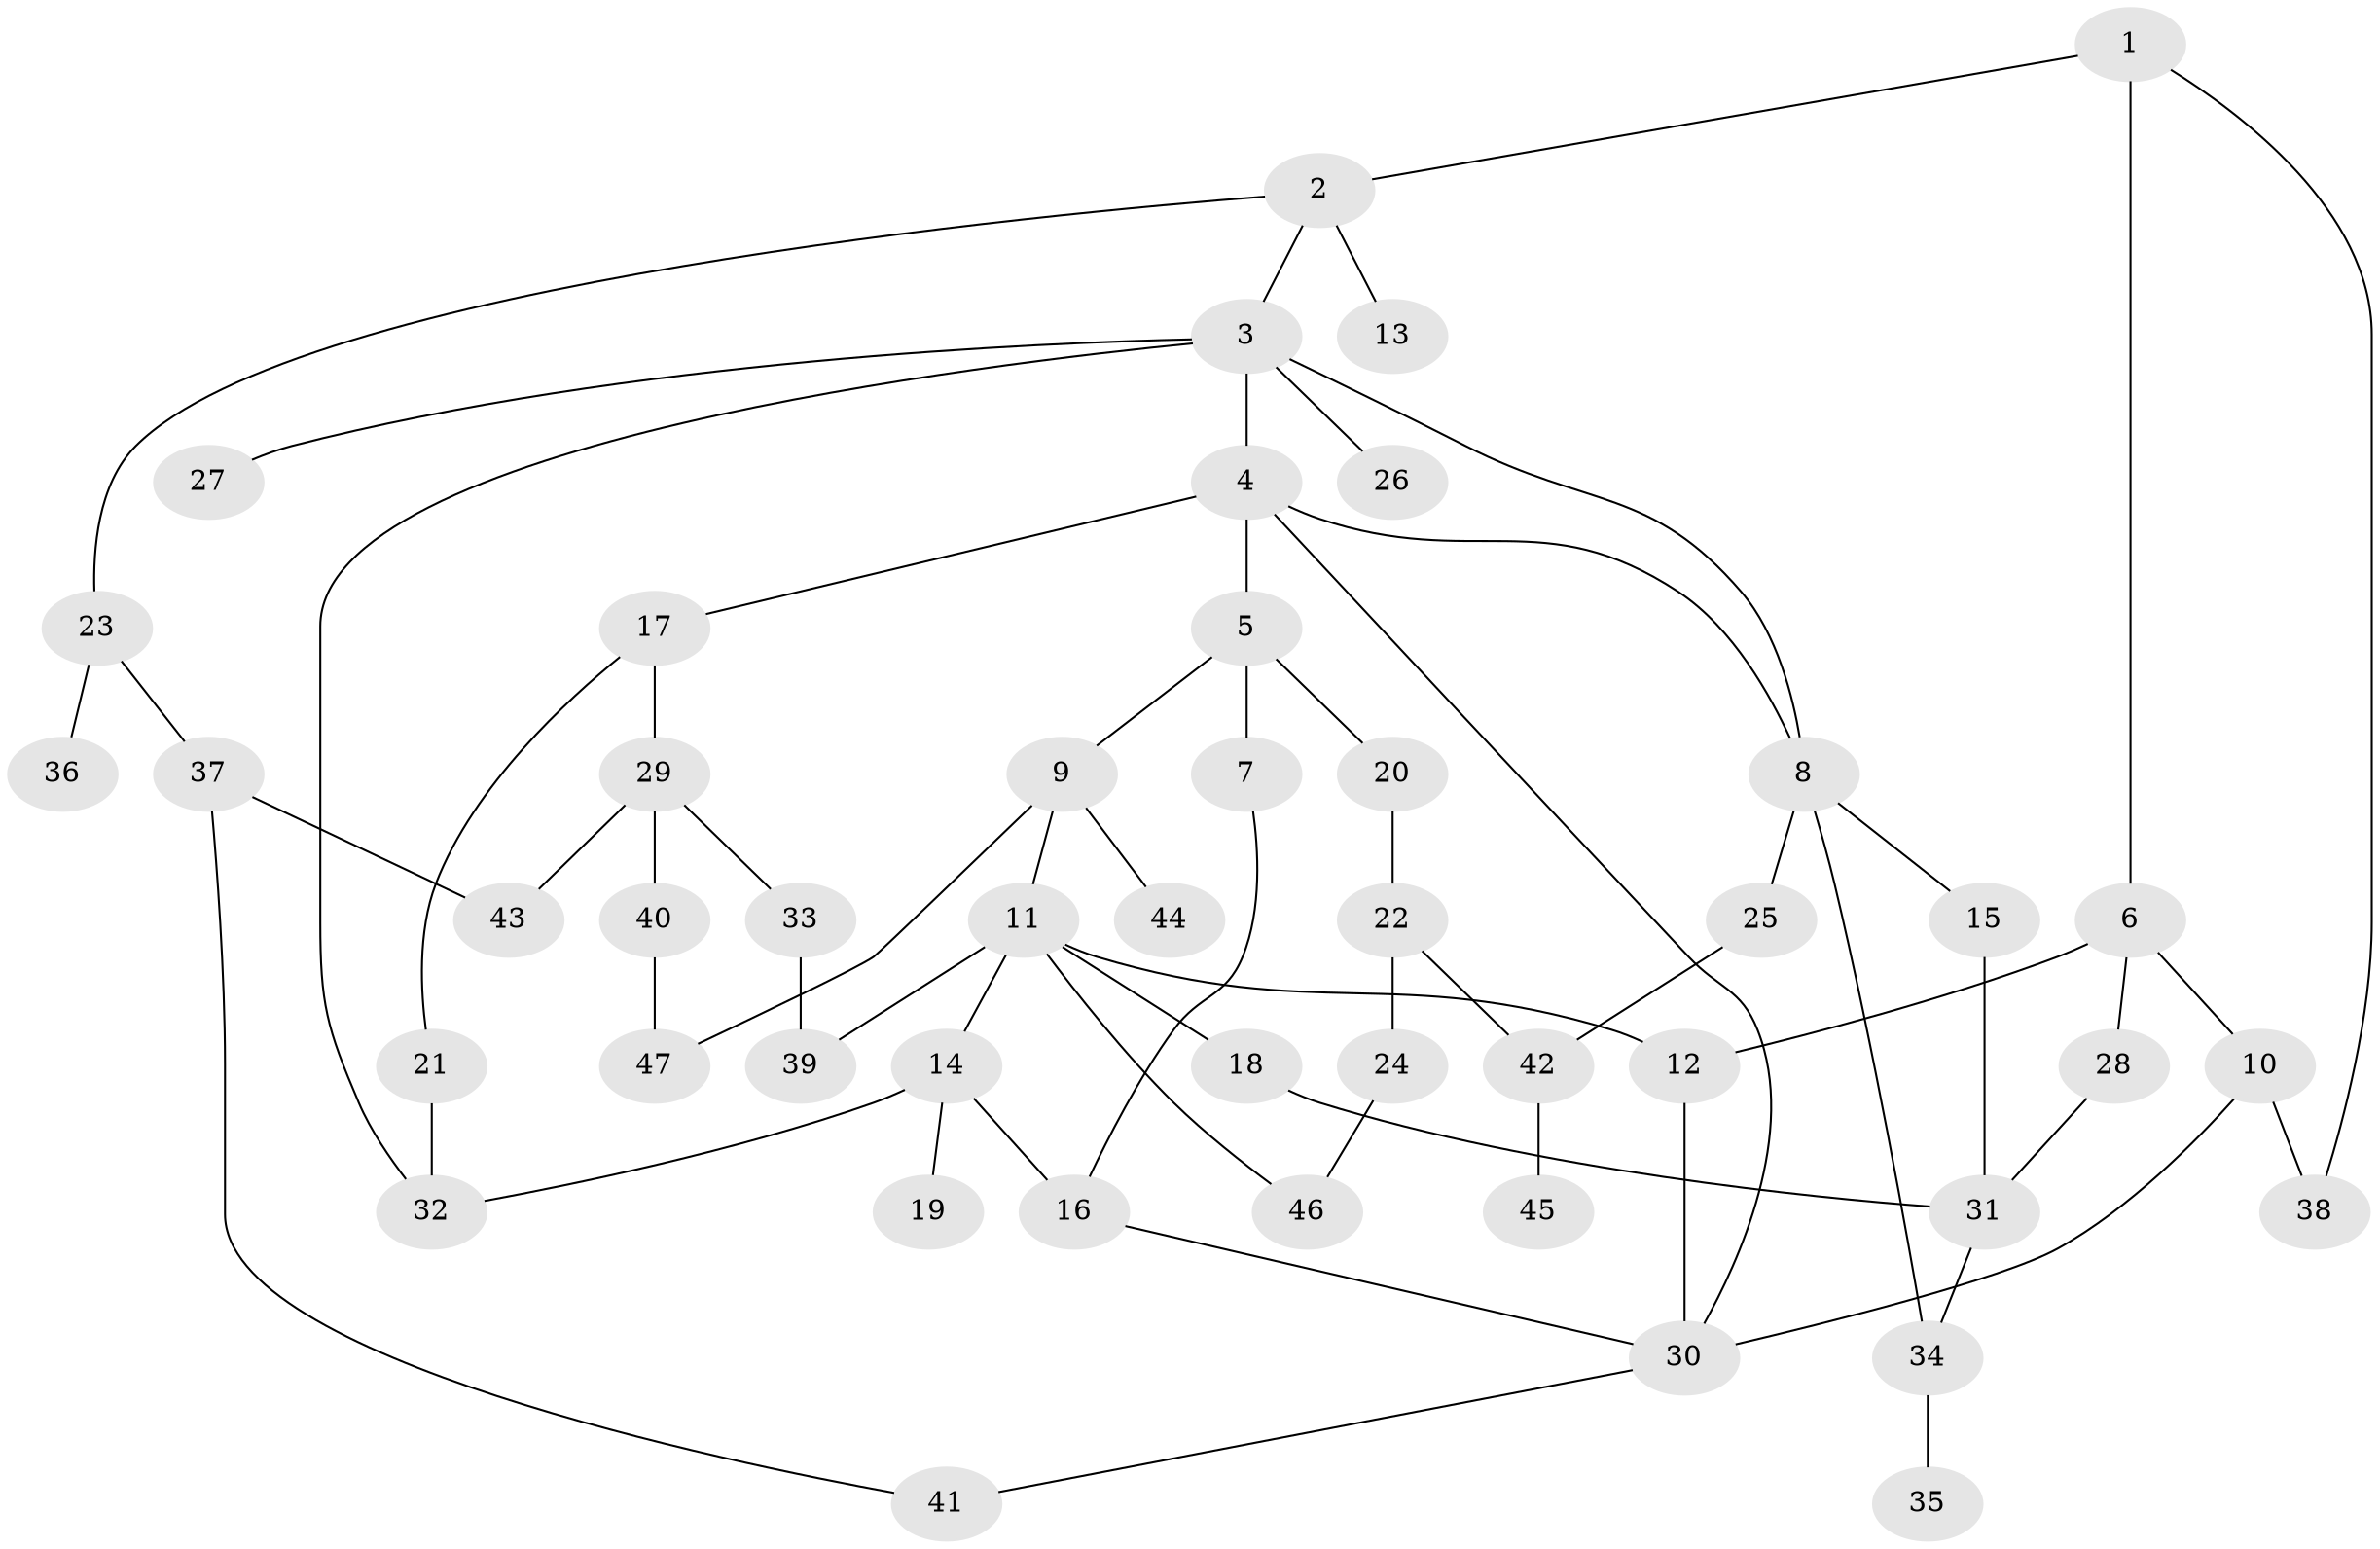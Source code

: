 // original degree distribution, {3: 0.2127659574468085, 4: 0.1276595744680851, 7: 0.02127659574468085, 5: 0.0425531914893617, 2: 0.26595744680851063, 1: 0.3191489361702128, 6: 0.010638297872340425}
// Generated by graph-tools (version 1.1) at 2025/34/03/09/25 02:34:12]
// undirected, 47 vertices, 64 edges
graph export_dot {
graph [start="1"]
  node [color=gray90,style=filled];
  1;
  2;
  3;
  4;
  5;
  6;
  7;
  8;
  9;
  10;
  11;
  12;
  13;
  14;
  15;
  16;
  17;
  18;
  19;
  20;
  21;
  22;
  23;
  24;
  25;
  26;
  27;
  28;
  29;
  30;
  31;
  32;
  33;
  34;
  35;
  36;
  37;
  38;
  39;
  40;
  41;
  42;
  43;
  44;
  45;
  46;
  47;
  1 -- 2 [weight=1.0];
  1 -- 6 [weight=1.0];
  1 -- 38 [weight=1.0];
  2 -- 3 [weight=1.0];
  2 -- 13 [weight=1.0];
  2 -- 23 [weight=1.0];
  3 -- 4 [weight=1.0];
  3 -- 8 [weight=1.0];
  3 -- 26 [weight=1.0];
  3 -- 27 [weight=1.0];
  3 -- 32 [weight=1.0];
  4 -- 5 [weight=2.0];
  4 -- 8 [weight=1.0];
  4 -- 17 [weight=1.0];
  4 -- 30 [weight=1.0];
  5 -- 7 [weight=1.0];
  5 -- 9 [weight=1.0];
  5 -- 20 [weight=1.0];
  6 -- 10 [weight=1.0];
  6 -- 12 [weight=1.0];
  6 -- 28 [weight=4.0];
  7 -- 16 [weight=1.0];
  8 -- 15 [weight=1.0];
  8 -- 25 [weight=1.0];
  8 -- 34 [weight=1.0];
  9 -- 11 [weight=1.0];
  9 -- 44 [weight=1.0];
  9 -- 47 [weight=1.0];
  10 -- 30 [weight=1.0];
  10 -- 38 [weight=1.0];
  11 -- 12 [weight=1.0];
  11 -- 14 [weight=1.0];
  11 -- 18 [weight=1.0];
  11 -- 39 [weight=1.0];
  11 -- 46 [weight=1.0];
  12 -- 30 [weight=1.0];
  14 -- 16 [weight=1.0];
  14 -- 19 [weight=1.0];
  14 -- 32 [weight=1.0];
  15 -- 31 [weight=1.0];
  16 -- 30 [weight=1.0];
  17 -- 21 [weight=1.0];
  17 -- 29 [weight=1.0];
  18 -- 31 [weight=1.0];
  20 -- 22 [weight=1.0];
  21 -- 32 [weight=2.0];
  22 -- 24 [weight=2.0];
  22 -- 42 [weight=1.0];
  23 -- 36 [weight=1.0];
  23 -- 37 [weight=1.0];
  24 -- 46 [weight=1.0];
  25 -- 42 [weight=1.0];
  28 -- 31 [weight=1.0];
  29 -- 33 [weight=1.0];
  29 -- 40 [weight=1.0];
  29 -- 43 [weight=1.0];
  30 -- 41 [weight=1.0];
  31 -- 34 [weight=1.0];
  33 -- 39 [weight=2.0];
  34 -- 35 [weight=1.0];
  37 -- 41 [weight=1.0];
  37 -- 43 [weight=1.0];
  40 -- 47 [weight=1.0];
  42 -- 45 [weight=1.0];
}
